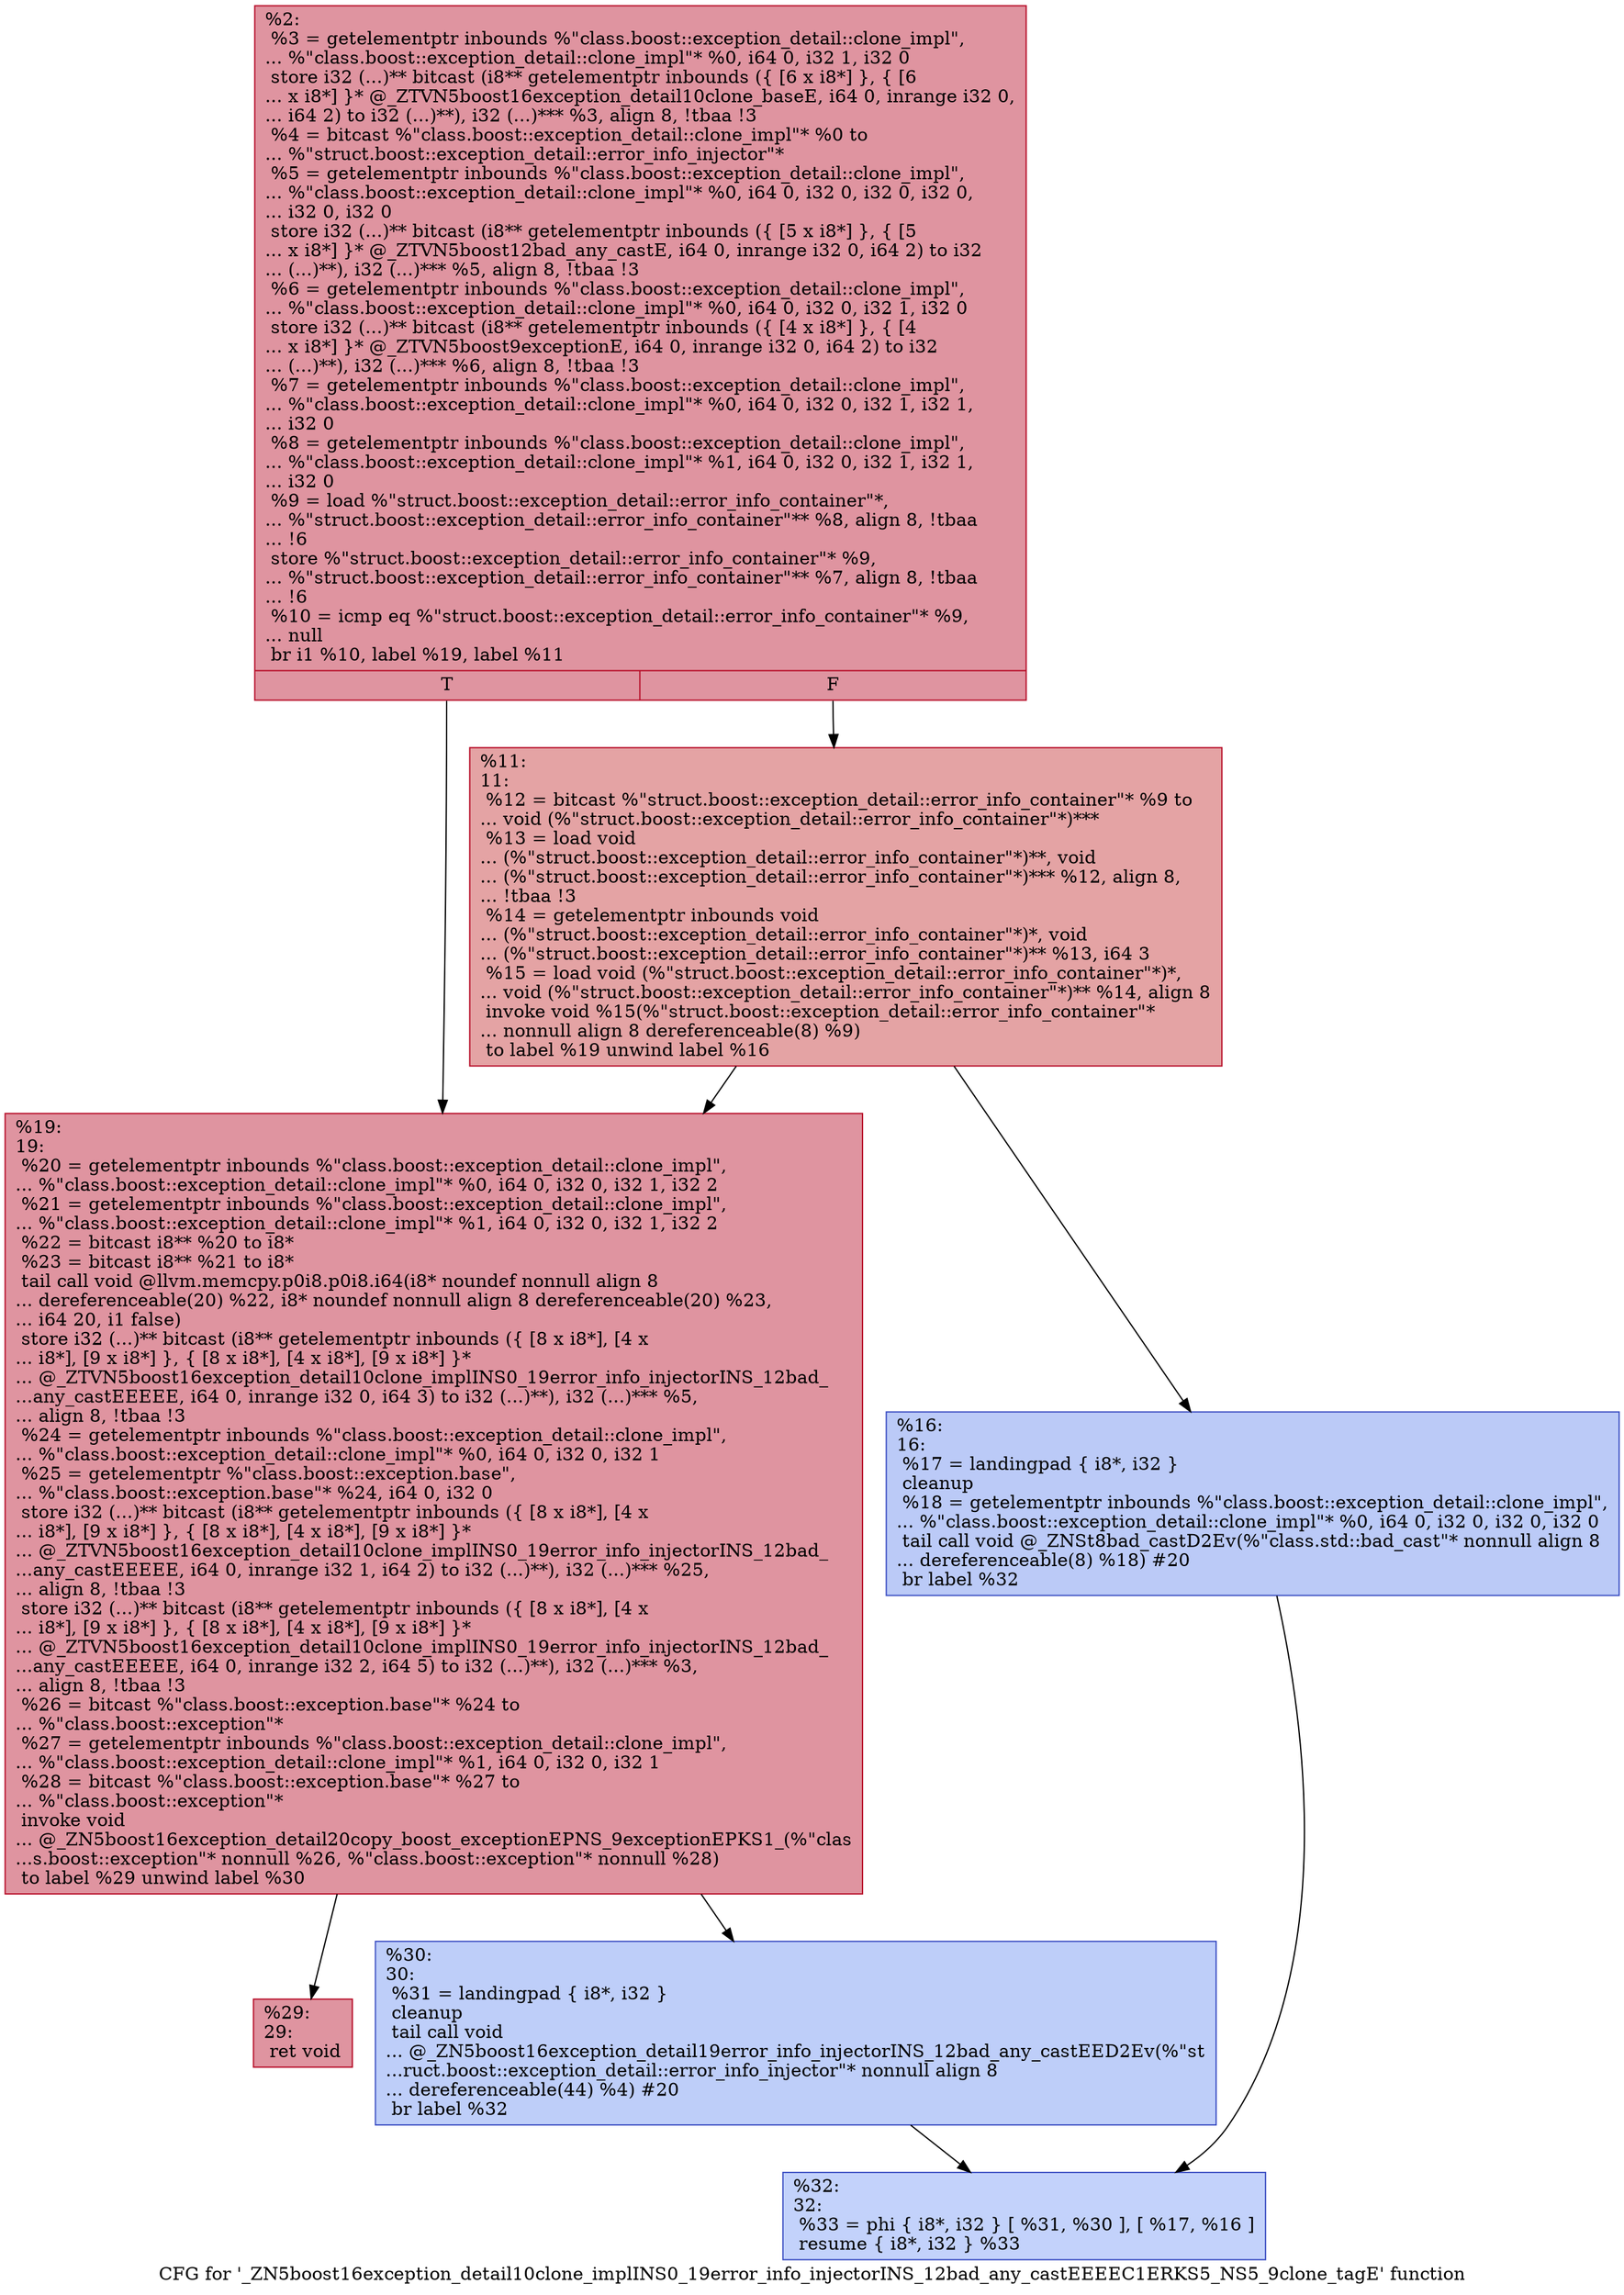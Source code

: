 digraph "CFG for '_ZN5boost16exception_detail10clone_implINS0_19error_info_injectorINS_12bad_any_castEEEEC1ERKS5_NS5_9clone_tagE' function" {
	label="CFG for '_ZN5boost16exception_detail10clone_implINS0_19error_info_injectorINS_12bad_any_castEEEEC1ERKS5_NS5_9clone_tagE' function";

	Node0x555c8d45aa90 [shape=record,color="#b70d28ff", style=filled, fillcolor="#b70d2870",label="{%2:\l  %3 = getelementptr inbounds %\"class.boost::exception_detail::clone_impl\",\l... %\"class.boost::exception_detail::clone_impl\"* %0, i64 0, i32 1, i32 0\l  store i32 (...)** bitcast (i8** getelementptr inbounds (\{ [6 x i8*] \}, \{ [6\l... x i8*] \}* @_ZTVN5boost16exception_detail10clone_baseE, i64 0, inrange i32 0,\l... i64 2) to i32 (...)**), i32 (...)*** %3, align 8, !tbaa !3\l  %4 = bitcast %\"class.boost::exception_detail::clone_impl\"* %0 to\l... %\"struct.boost::exception_detail::error_info_injector\"*\l  %5 = getelementptr inbounds %\"class.boost::exception_detail::clone_impl\",\l... %\"class.boost::exception_detail::clone_impl\"* %0, i64 0, i32 0, i32 0, i32 0,\l... i32 0, i32 0\l  store i32 (...)** bitcast (i8** getelementptr inbounds (\{ [5 x i8*] \}, \{ [5\l... x i8*] \}* @_ZTVN5boost12bad_any_castE, i64 0, inrange i32 0, i64 2) to i32\l... (...)**), i32 (...)*** %5, align 8, !tbaa !3\l  %6 = getelementptr inbounds %\"class.boost::exception_detail::clone_impl\",\l... %\"class.boost::exception_detail::clone_impl\"* %0, i64 0, i32 0, i32 1, i32 0\l  store i32 (...)** bitcast (i8** getelementptr inbounds (\{ [4 x i8*] \}, \{ [4\l... x i8*] \}* @_ZTVN5boost9exceptionE, i64 0, inrange i32 0, i64 2) to i32\l... (...)**), i32 (...)*** %6, align 8, !tbaa !3\l  %7 = getelementptr inbounds %\"class.boost::exception_detail::clone_impl\",\l... %\"class.boost::exception_detail::clone_impl\"* %0, i64 0, i32 0, i32 1, i32 1,\l... i32 0\l  %8 = getelementptr inbounds %\"class.boost::exception_detail::clone_impl\",\l... %\"class.boost::exception_detail::clone_impl\"* %1, i64 0, i32 0, i32 1, i32 1,\l... i32 0\l  %9 = load %\"struct.boost::exception_detail::error_info_container\"*,\l... %\"struct.boost::exception_detail::error_info_container\"** %8, align 8, !tbaa\l... !6\l  store %\"struct.boost::exception_detail::error_info_container\"* %9,\l... %\"struct.boost::exception_detail::error_info_container\"** %7, align 8, !tbaa\l... !6\l  %10 = icmp eq %\"struct.boost::exception_detail::error_info_container\"* %9,\l... null\l  br i1 %10, label %19, label %11\l|{<s0>T|<s1>F}}"];
	Node0x555c8d45aa90:s0 -> Node0x555c8d45ac30;
	Node0x555c8d45aa90:s1 -> Node0x555c8d45b440;
	Node0x555c8d45b440 [shape=record,color="#b70d28ff", style=filled, fillcolor="#c32e3170",label="{%11:\l11:                                               \l  %12 = bitcast %\"struct.boost::exception_detail::error_info_container\"* %9 to\l... void (%\"struct.boost::exception_detail::error_info_container\"*)***\l  %13 = load void\l... (%\"struct.boost::exception_detail::error_info_container\"*)**, void\l... (%\"struct.boost::exception_detail::error_info_container\"*)*** %12, align 8,\l... !tbaa !3\l  %14 = getelementptr inbounds void\l... (%\"struct.boost::exception_detail::error_info_container\"*)*, void\l... (%\"struct.boost::exception_detail::error_info_container\"*)** %13, i64 3\l  %15 = load void (%\"struct.boost::exception_detail::error_info_container\"*)*,\l... void (%\"struct.boost::exception_detail::error_info_container\"*)** %14, align 8\l  invoke void %15(%\"struct.boost::exception_detail::error_info_container\"*\l... nonnull align 8 dereferenceable(8) %9)\l          to label %19 unwind label %16\l}"];
	Node0x555c8d45b440 -> Node0x555c8d45ac30;
	Node0x555c8d45b440 -> Node0x555c8d45b730;
	Node0x555c8d45b730 [shape=record,color="#3d50c3ff", style=filled, fillcolor="#6687ed70",label="{%16:\l16:                                               \l  %17 = landingpad \{ i8*, i32 \}\l          cleanup\l  %18 = getelementptr inbounds %\"class.boost::exception_detail::clone_impl\",\l... %\"class.boost::exception_detail::clone_impl\"* %0, i64 0, i32 0, i32 0, i32 0\l  tail call void @_ZNSt8bad_castD2Ev(%\"class.std::bad_cast\"* nonnull align 8\l... dereferenceable(8) %18) #20\l  br label %32\l}"];
	Node0x555c8d45b730 -> Node0x555c8d45bb10;
	Node0x555c8d45ac30 [shape=record,color="#b70d28ff", style=filled, fillcolor="#b70d2870",label="{%19:\l19:                                               \l  %20 = getelementptr inbounds %\"class.boost::exception_detail::clone_impl\",\l... %\"class.boost::exception_detail::clone_impl\"* %0, i64 0, i32 0, i32 1, i32 2\l  %21 = getelementptr inbounds %\"class.boost::exception_detail::clone_impl\",\l... %\"class.boost::exception_detail::clone_impl\"* %1, i64 0, i32 0, i32 1, i32 2\l  %22 = bitcast i8** %20 to i8*\l  %23 = bitcast i8** %21 to i8*\l  tail call void @llvm.memcpy.p0i8.p0i8.i64(i8* noundef nonnull align 8\l... dereferenceable(20) %22, i8* noundef nonnull align 8 dereferenceable(20) %23,\l... i64 20, i1 false)\l  store i32 (...)** bitcast (i8** getelementptr inbounds (\{ [8 x i8*], [4 x\l... i8*], [9 x i8*] \}, \{ [8 x i8*], [4 x i8*], [9 x i8*] \}*\l... @_ZTVN5boost16exception_detail10clone_implINS0_19error_info_injectorINS_12bad_\l...any_castEEEEE, i64 0, inrange i32 0, i64 3) to i32 (...)**), i32 (...)*** %5,\l... align 8, !tbaa !3\l  %24 = getelementptr inbounds %\"class.boost::exception_detail::clone_impl\",\l... %\"class.boost::exception_detail::clone_impl\"* %0, i64 0, i32 0, i32 1\l  %25 = getelementptr %\"class.boost::exception.base\",\l... %\"class.boost::exception.base\"* %24, i64 0, i32 0\l  store i32 (...)** bitcast (i8** getelementptr inbounds (\{ [8 x i8*], [4 x\l... i8*], [9 x i8*] \}, \{ [8 x i8*], [4 x i8*], [9 x i8*] \}*\l... @_ZTVN5boost16exception_detail10clone_implINS0_19error_info_injectorINS_12bad_\l...any_castEEEEE, i64 0, inrange i32 1, i64 2) to i32 (...)**), i32 (...)*** %25,\l... align 8, !tbaa !3\l  store i32 (...)** bitcast (i8** getelementptr inbounds (\{ [8 x i8*], [4 x\l... i8*], [9 x i8*] \}, \{ [8 x i8*], [4 x i8*], [9 x i8*] \}*\l... @_ZTVN5boost16exception_detail10clone_implINS0_19error_info_injectorINS_12bad_\l...any_castEEEEE, i64 0, inrange i32 2, i64 5) to i32 (...)**), i32 (...)*** %3,\l... align 8, !tbaa !3\l  %26 = bitcast %\"class.boost::exception.base\"* %24 to\l... %\"class.boost::exception\"*\l  %27 = getelementptr inbounds %\"class.boost::exception_detail::clone_impl\",\l... %\"class.boost::exception_detail::clone_impl\"* %1, i64 0, i32 0, i32 1\l  %28 = bitcast %\"class.boost::exception.base\"* %27 to\l... %\"class.boost::exception\"*\l  invoke void\l... @_ZN5boost16exception_detail20copy_boost_exceptionEPNS_9exceptionEPKS1_(%\"clas\l...s.boost::exception\"* nonnull %26, %\"class.boost::exception\"* nonnull %28)\l          to label %29 unwind label %30\l}"];
	Node0x555c8d45ac30 -> Node0x555c8d45c4f0;
	Node0x555c8d45ac30 -> Node0x555c8d45c540;
	Node0x555c8d45c4f0 [shape=record,color="#b70d28ff", style=filled, fillcolor="#b70d2870",label="{%29:\l29:                                               \l  ret void\l}"];
	Node0x555c8d45c540 [shape=record,color="#3d50c3ff", style=filled, fillcolor="#6c8ff170",label="{%30:\l30:                                               \l  %31 = landingpad \{ i8*, i32 \}\l          cleanup\l  tail call void\l... @_ZN5boost16exception_detail19error_info_injectorINS_12bad_any_castEED2Ev(%\"st\l...ruct.boost::exception_detail::error_info_injector\"* nonnull align 8\l... dereferenceable(44) %4) #20\l  br label %32\l}"];
	Node0x555c8d45c540 -> Node0x555c8d45bb10;
	Node0x555c8d45bb10 [shape=record,color="#3d50c3ff", style=filled, fillcolor="#779af770",label="{%32:\l32:                                               \l  %33 = phi \{ i8*, i32 \} [ %31, %30 ], [ %17, %16 ]\l  resume \{ i8*, i32 \} %33\l}"];
}
